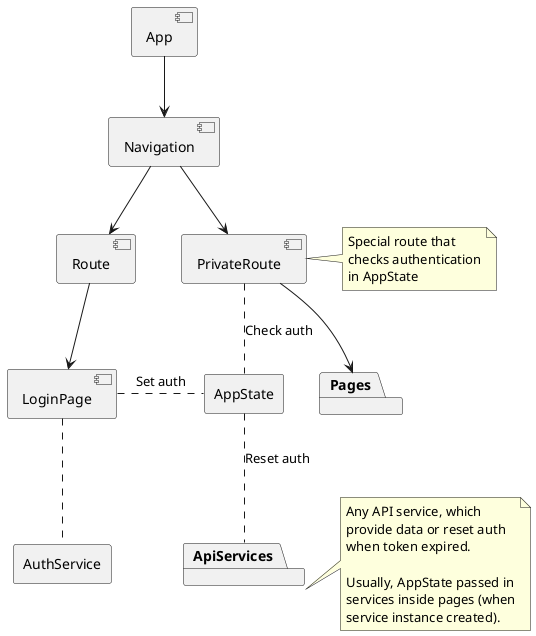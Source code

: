 @startuml

component App

component Navigation
component Route
component PrivateRoute

note right
	Special route that
	checks authentication
	in AppState
end note

component LoginPage
agent AppState
agent AuthService
package ApiServices

note right
	Any API service, which
	provide data or reset auth
	when token expired.

	Usually, AppState passed in
	services inside pages (when
	service instance created).
end note

package Pages

App --> Navigation
Navigation --> Route
Navigation --> PrivateRoute
Route --> LoginPage
PrivateRoute --> Pages


LoginPage .. AuthService

PrivateRoute .. AppState: Check auth
LoginPage . AppState: Set auth
AppState .. ApiServices: Reset auth


@enduml
